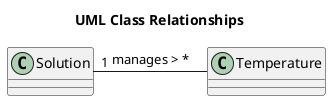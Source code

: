 @startuml RelationshipsDiagram
title "UML Class Relationships"
Solution "1" - Temperature: manages > *
@enduml